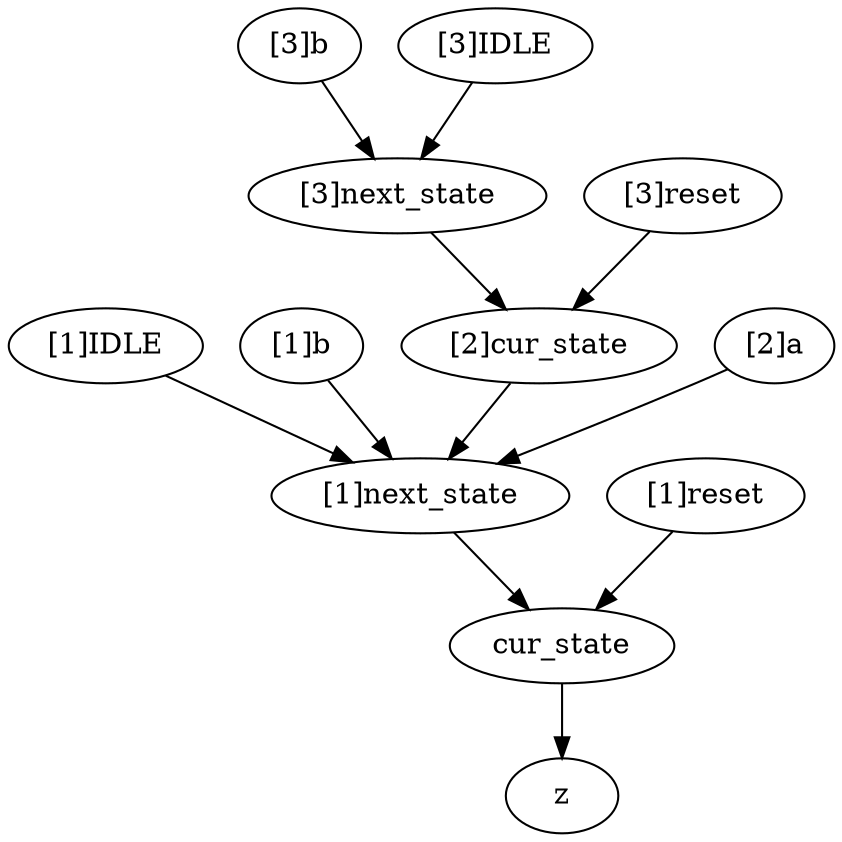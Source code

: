 strict digraph "" {
	"[1]IDLE"	[complexity=7,
		importance=1.44342524758,
		rank=0.206203606797];
	"[1]next_state"	[complexity=5,
		importance=0.681957284331,
		rank=0.136391456866];
	"[1]IDLE" -> "[1]next_state";
	"[1]b"	[complexity=7,
		importance=2.12538253191,
		rank=0.303626075987];
	"[1]b" -> "[1]next_state";
	cur_state	[complexity=3,
		importance=0.382262498768,
		rank=0.127420832923];
	"[1]next_state" -> cur_state;
	"[2]cur_state"	[complexity=9,
		importance=2.31498434922,
		rank=0.257220483247];
	"[2]cur_state" -> "[1]next_state";
	z	[complexity=0,
		importance=0.113150002538,
		rank=0.0];
	cur_state -> z;
	"[3]next_state"	[complexity=11,
		importance=2.61467913479,
		rank=0.237698103162];
	"[3]next_state" -> "[2]cur_state";
	"[3]b"	[complexity=13,
		importance=7.92354808327,
		rank=0.609503698713];
	"[3]b" -> "[3]next_state";
	"[2]a"	[complexity=9,
		importance=2.80733981624,
		rank=0.311926646249];
	"[2]a" -> "[1]next_state";
	"[1]reset"	[complexity=4,
		importance=0.844035676454,
		rank=0.211008919113];
	"[1]reset" -> cur_state;
	"[3]reset"	[complexity=10,
		importance=4.70947937736,
		rank=0.470947937736];
	"[3]reset" -> "[2]cur_state";
	"[3]IDLE"	[complexity=13,
		importance=5.30886894849,
		rank=0.408374534499];
	"[3]IDLE" -> "[3]next_state";
}
